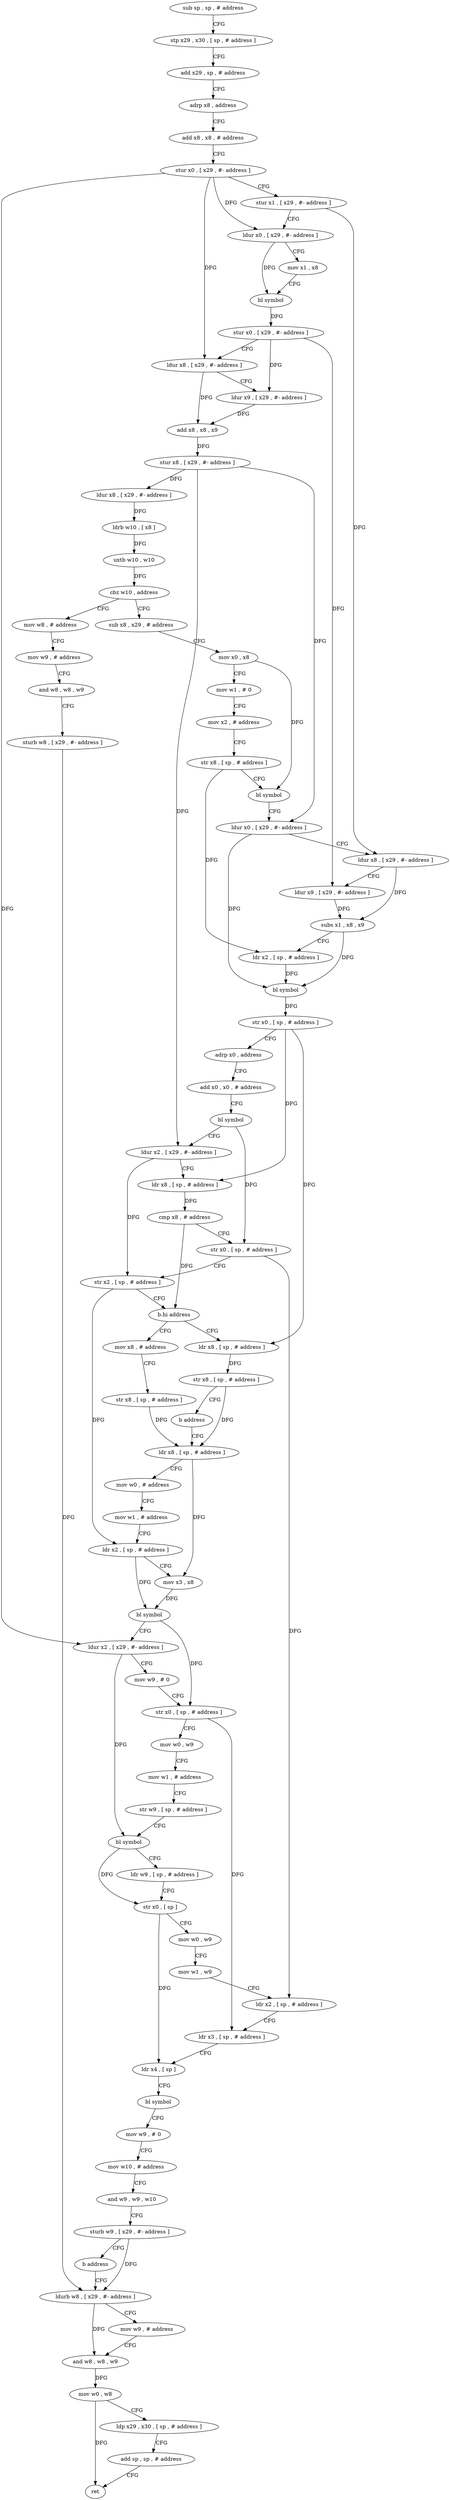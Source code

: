 digraph "func" {
"4202868" [label = "sub sp , sp , # address" ]
"4202872" [label = "stp x29 , x30 , [ sp , # address ]" ]
"4202876" [label = "add x29 , sp , # address" ]
"4202880" [label = "adrp x8 , address" ]
"4202884" [label = "add x8 , x8 , # address" ]
"4202888" [label = "stur x0 , [ x29 , #- address ]" ]
"4202892" [label = "stur x1 , [ x29 , #- address ]" ]
"4202896" [label = "ldur x0 , [ x29 , #- address ]" ]
"4202900" [label = "mov x1 , x8" ]
"4202904" [label = "bl symbol" ]
"4202908" [label = "stur x0 , [ x29 , #- address ]" ]
"4202912" [label = "ldur x8 , [ x29 , #- address ]" ]
"4202916" [label = "ldur x9 , [ x29 , #- address ]" ]
"4202920" [label = "add x8 , x8 , x9" ]
"4202924" [label = "stur x8 , [ x29 , #- address ]" ]
"4202928" [label = "ldur x8 , [ x29 , #- address ]" ]
"4202932" [label = "ldrb w10 , [ x8 ]" ]
"4202936" [label = "uxtb w10 , w10" ]
"4202940" [label = "cbz w10 , address" ]
"4203156" [label = "mov w8 , # address" ]
"4202944" [label = "sub x8 , x29 , # address" ]
"4203160" [label = "mov w9 , # address" ]
"4203164" [label = "and w8 , w8 , w9" ]
"4203168" [label = "sturb w8 , [ x29 , #- address ]" ]
"4203172" [label = "ldurb w8 , [ x29 , #- address ]" ]
"4202948" [label = "mov x0 , x8" ]
"4202952" [label = "mov w1 , # 0" ]
"4202956" [label = "mov x2 , # address" ]
"4202960" [label = "str x8 , [ sp , # address ]" ]
"4202964" [label = "bl symbol" ]
"4202968" [label = "ldur x0 , [ x29 , #- address ]" ]
"4202972" [label = "ldur x8 , [ x29 , #- address ]" ]
"4202976" [label = "ldur x9 , [ x29 , #- address ]" ]
"4202980" [label = "subs x1 , x8 , x9" ]
"4202984" [label = "ldr x2 , [ sp , # address ]" ]
"4202988" [label = "bl symbol" ]
"4202992" [label = "str x0 , [ sp , # address ]" ]
"4202996" [label = "adrp x0 , address" ]
"4203000" [label = "add x0 , x0 , # address" ]
"4203004" [label = "bl symbol" ]
"4203008" [label = "ldur x2 , [ x29 , #- address ]" ]
"4203012" [label = "ldr x8 , [ sp , # address ]" ]
"4203016" [label = "cmp x8 , # address" ]
"4203020" [label = "str x0 , [ sp , # address ]" ]
"4203024" [label = "str x2 , [ sp , # address ]" ]
"4203028" [label = "b.hi address" ]
"4203044" [label = "mov x8 , # address" ]
"4203032" [label = "ldr x8 , [ sp , # address ]" ]
"4203048" [label = "str x8 , [ sp , # address ]" ]
"4203052" [label = "ldr x8 , [ sp , # address ]" ]
"4203036" [label = "str x8 , [ sp , # address ]" ]
"4203040" [label = "b address" ]
"4203176" [label = "mov w9 , # address" ]
"4203180" [label = "and w8 , w8 , w9" ]
"4203184" [label = "mov w0 , w8" ]
"4203188" [label = "ldp x29 , x30 , [ sp , # address ]" ]
"4203192" [label = "add sp , sp , # address" ]
"4203196" [label = "ret" ]
"4203056" [label = "mov w0 , # address" ]
"4203060" [label = "mov w1 , # address" ]
"4203064" [label = "ldr x2 , [ sp , # address ]" ]
"4203068" [label = "mov x3 , x8" ]
"4203072" [label = "bl symbol" ]
"4203076" [label = "ldur x2 , [ x29 , #- address ]" ]
"4203080" [label = "mov w9 , # 0" ]
"4203084" [label = "str x0 , [ sp , # address ]" ]
"4203088" [label = "mov w0 , w9" ]
"4203092" [label = "mov w1 , # address" ]
"4203096" [label = "str w9 , [ sp , # address ]" ]
"4203100" [label = "bl symbol" ]
"4203104" [label = "ldr w9 , [ sp , # address ]" ]
"4203108" [label = "str x0 , [ sp ]" ]
"4203112" [label = "mov w0 , w9" ]
"4203116" [label = "mov w1 , w9" ]
"4203120" [label = "ldr x2 , [ sp , # address ]" ]
"4203124" [label = "ldr x3 , [ sp , # address ]" ]
"4203128" [label = "ldr x4 , [ sp ]" ]
"4203132" [label = "bl symbol" ]
"4203136" [label = "mov w9 , # 0" ]
"4203140" [label = "mov w10 , # address" ]
"4203144" [label = "and w9 , w9 , w10" ]
"4203148" [label = "sturb w9 , [ x29 , #- address ]" ]
"4203152" [label = "b address" ]
"4202868" -> "4202872" [ label = "CFG" ]
"4202872" -> "4202876" [ label = "CFG" ]
"4202876" -> "4202880" [ label = "CFG" ]
"4202880" -> "4202884" [ label = "CFG" ]
"4202884" -> "4202888" [ label = "CFG" ]
"4202888" -> "4202892" [ label = "CFG" ]
"4202888" -> "4202896" [ label = "DFG" ]
"4202888" -> "4202912" [ label = "DFG" ]
"4202888" -> "4203076" [ label = "DFG" ]
"4202892" -> "4202896" [ label = "CFG" ]
"4202892" -> "4202972" [ label = "DFG" ]
"4202896" -> "4202900" [ label = "CFG" ]
"4202896" -> "4202904" [ label = "DFG" ]
"4202900" -> "4202904" [ label = "CFG" ]
"4202904" -> "4202908" [ label = "DFG" ]
"4202908" -> "4202912" [ label = "CFG" ]
"4202908" -> "4202916" [ label = "DFG" ]
"4202908" -> "4202976" [ label = "DFG" ]
"4202912" -> "4202916" [ label = "CFG" ]
"4202912" -> "4202920" [ label = "DFG" ]
"4202916" -> "4202920" [ label = "DFG" ]
"4202920" -> "4202924" [ label = "DFG" ]
"4202924" -> "4202928" [ label = "DFG" ]
"4202924" -> "4202968" [ label = "DFG" ]
"4202924" -> "4203008" [ label = "DFG" ]
"4202928" -> "4202932" [ label = "DFG" ]
"4202932" -> "4202936" [ label = "DFG" ]
"4202936" -> "4202940" [ label = "DFG" ]
"4202940" -> "4203156" [ label = "CFG" ]
"4202940" -> "4202944" [ label = "CFG" ]
"4203156" -> "4203160" [ label = "CFG" ]
"4202944" -> "4202948" [ label = "CFG" ]
"4203160" -> "4203164" [ label = "CFG" ]
"4203164" -> "4203168" [ label = "CFG" ]
"4203168" -> "4203172" [ label = "DFG" ]
"4203172" -> "4203176" [ label = "CFG" ]
"4203172" -> "4203180" [ label = "DFG" ]
"4202948" -> "4202952" [ label = "CFG" ]
"4202948" -> "4202964" [ label = "DFG" ]
"4202952" -> "4202956" [ label = "CFG" ]
"4202956" -> "4202960" [ label = "CFG" ]
"4202960" -> "4202964" [ label = "CFG" ]
"4202960" -> "4202984" [ label = "DFG" ]
"4202964" -> "4202968" [ label = "CFG" ]
"4202968" -> "4202972" [ label = "CFG" ]
"4202968" -> "4202988" [ label = "DFG" ]
"4202972" -> "4202976" [ label = "CFG" ]
"4202972" -> "4202980" [ label = "DFG" ]
"4202976" -> "4202980" [ label = "DFG" ]
"4202980" -> "4202984" [ label = "CFG" ]
"4202980" -> "4202988" [ label = "DFG" ]
"4202984" -> "4202988" [ label = "DFG" ]
"4202988" -> "4202992" [ label = "DFG" ]
"4202992" -> "4202996" [ label = "CFG" ]
"4202992" -> "4203012" [ label = "DFG" ]
"4202992" -> "4203032" [ label = "DFG" ]
"4202996" -> "4203000" [ label = "CFG" ]
"4203000" -> "4203004" [ label = "CFG" ]
"4203004" -> "4203008" [ label = "CFG" ]
"4203004" -> "4203020" [ label = "DFG" ]
"4203008" -> "4203012" [ label = "CFG" ]
"4203008" -> "4203024" [ label = "DFG" ]
"4203012" -> "4203016" [ label = "DFG" ]
"4203016" -> "4203020" [ label = "CFG" ]
"4203016" -> "4203028" [ label = "DFG" ]
"4203020" -> "4203024" [ label = "CFG" ]
"4203020" -> "4203120" [ label = "DFG" ]
"4203024" -> "4203028" [ label = "CFG" ]
"4203024" -> "4203064" [ label = "DFG" ]
"4203028" -> "4203044" [ label = "CFG" ]
"4203028" -> "4203032" [ label = "CFG" ]
"4203044" -> "4203048" [ label = "CFG" ]
"4203032" -> "4203036" [ label = "DFG" ]
"4203048" -> "4203052" [ label = "DFG" ]
"4203052" -> "4203056" [ label = "CFG" ]
"4203052" -> "4203068" [ label = "DFG" ]
"4203036" -> "4203040" [ label = "CFG" ]
"4203036" -> "4203052" [ label = "DFG" ]
"4203040" -> "4203052" [ label = "CFG" ]
"4203176" -> "4203180" [ label = "CFG" ]
"4203180" -> "4203184" [ label = "DFG" ]
"4203184" -> "4203188" [ label = "CFG" ]
"4203184" -> "4203196" [ label = "DFG" ]
"4203188" -> "4203192" [ label = "CFG" ]
"4203192" -> "4203196" [ label = "CFG" ]
"4203056" -> "4203060" [ label = "CFG" ]
"4203060" -> "4203064" [ label = "CFG" ]
"4203064" -> "4203068" [ label = "CFG" ]
"4203064" -> "4203072" [ label = "DFG" ]
"4203068" -> "4203072" [ label = "DFG" ]
"4203072" -> "4203076" [ label = "CFG" ]
"4203072" -> "4203084" [ label = "DFG" ]
"4203076" -> "4203080" [ label = "CFG" ]
"4203076" -> "4203100" [ label = "DFG" ]
"4203080" -> "4203084" [ label = "CFG" ]
"4203084" -> "4203088" [ label = "CFG" ]
"4203084" -> "4203124" [ label = "DFG" ]
"4203088" -> "4203092" [ label = "CFG" ]
"4203092" -> "4203096" [ label = "CFG" ]
"4203096" -> "4203100" [ label = "CFG" ]
"4203100" -> "4203104" [ label = "CFG" ]
"4203100" -> "4203108" [ label = "DFG" ]
"4203104" -> "4203108" [ label = "CFG" ]
"4203108" -> "4203112" [ label = "CFG" ]
"4203108" -> "4203128" [ label = "DFG" ]
"4203112" -> "4203116" [ label = "CFG" ]
"4203116" -> "4203120" [ label = "CFG" ]
"4203120" -> "4203124" [ label = "CFG" ]
"4203124" -> "4203128" [ label = "CFG" ]
"4203128" -> "4203132" [ label = "CFG" ]
"4203132" -> "4203136" [ label = "CFG" ]
"4203136" -> "4203140" [ label = "CFG" ]
"4203140" -> "4203144" [ label = "CFG" ]
"4203144" -> "4203148" [ label = "CFG" ]
"4203148" -> "4203152" [ label = "CFG" ]
"4203148" -> "4203172" [ label = "DFG" ]
"4203152" -> "4203172" [ label = "CFG" ]
}
